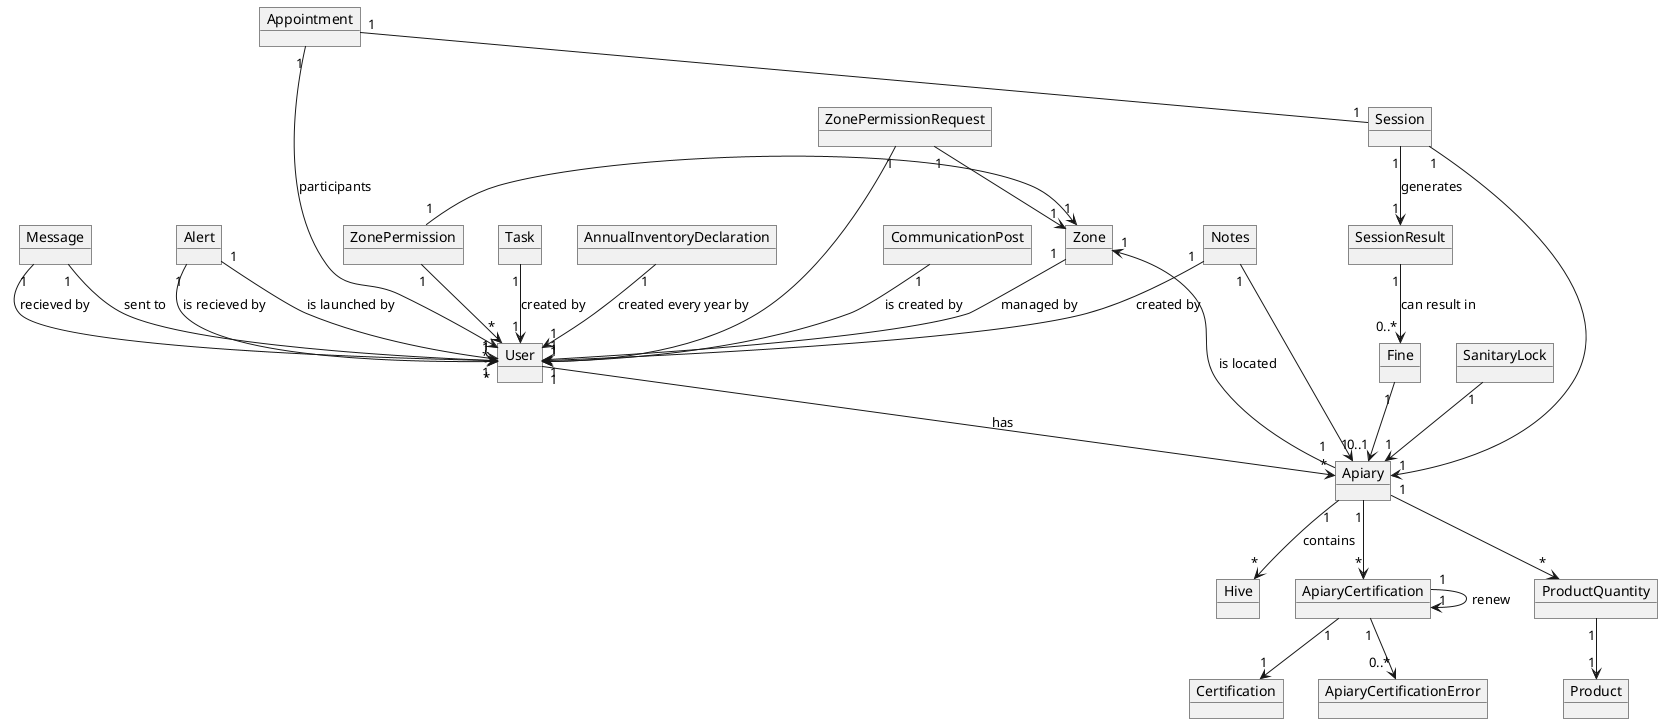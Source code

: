 @startuml DomainModelAll

object User
object Hive
object Apiary
object Zone
object Appointment
object Session 
object SessionResult
object ApiaryCertification
object ApiaryCertificationError
'object ApiaryCertificationHistory
object Certification
object CommunicationPost
object Fine
object SanitaryLock
object Product
object ProductQuantity
object Message
object Alert
object ZonePermissionRequest
object ZonePermission

'FOR BEEKEEPER
object Task
object Notes
object AnnualInventoryDeclaration

'Connections
User "1" --> "*" Apiary : has
Apiary "1" --> "*" Hive : contains
Apiary "1" --> "1" Zone : is located
Zone "1" --> "1" User : managed by

Appointment "1" --> "*" User : participants
Appointment "1" -- "1" Session 

Session "1" --> "1" Apiary 
Session "1" --> "1" SessionResult : generates


SessionResult "1" --> "0..*" Fine : can result in
Fine "1" --> "0..1" Apiary

Apiary "1" --> "*" ApiaryCertification

ApiaryCertification "1" --> "1" Certification

ApiaryCertification "1" --> "1" ApiaryCertification : renew

ApiaryCertification "1" --> "0..*" ApiaryCertificationError


SanitaryLock "1" --> "1" Apiary

Apiary "1" --> "*" ProductQuantity

ProductQuantity "1" --> "1" Product 
'User ..> CommunicationPost : visualizes 

CommunicationPost "1" --> "1" User : is created by
Message "1" --> "1" User : sent to
Message "1" --> "1" User : recieved by
Alert "1" --> "1" User : is launched by
Alert "1" --> "*" User : is recieved by

'ZonePermissionRequest "1" ..> "1" User : creates
'ZonePermissionRequest "1" ..> "1" User : management entity accepts
ZonePermissionRequest "1" --> "1" User 
ZonePermissionRequest "1" --> "1" Zone

ZonePermission "1" -> "1" Zone
ZonePermission "1" -> "*" User

'FOR BEEKEEPER

Task "1" --> "1" User : created by
Notes "1" --> "1" Apiary
Notes "1" --> "1" User : created by
AnnualInventoryDeclaration "1" --> "1" User  : created every year by 


@enduml